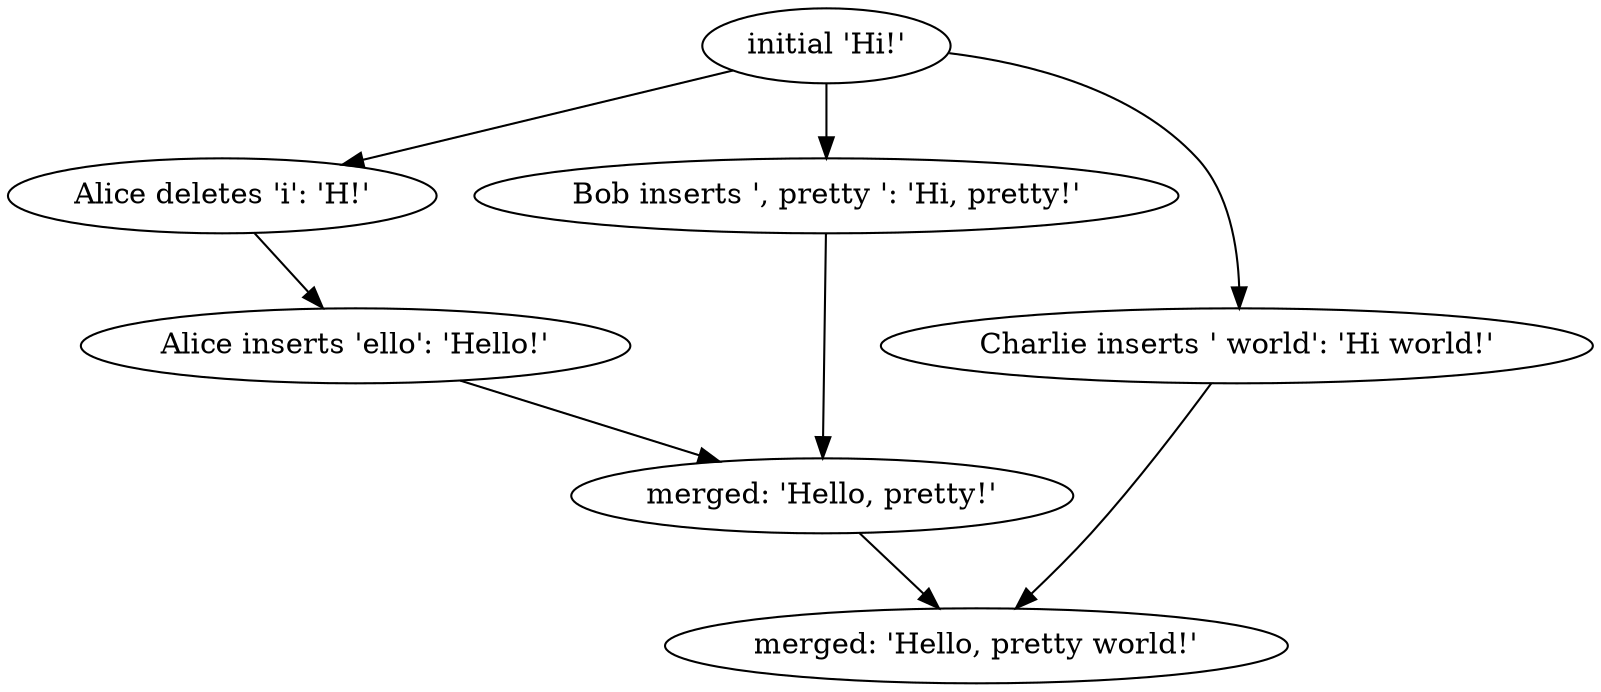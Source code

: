 digraph introduction {
  initial [label="initial 'Hi!'"]
  alice_rev0 [label="Alice deletes 'i': 'H!'"]
  alice_rev1 [label="Alice inserts 'ello': 'Hello!'"]
  bob_rev0 [label="Bob inserts ', pretty ': 'Hi, pretty!'"]
  charlie_rev0 [label="Charlie inserts ' world': 'Hi world!'"]
  merged1 [label="merged: 'Hello, pretty!'"]
  merged2 [label="merged: 'Hello, pretty world!'"]

  initial -> alice_rev0 -> alice_rev1 -> merged1;
  initial -> bob_rev0 -> merged1;
  merged1 -> merged2
  initial -> charlie_rev0 -> merged2
}
